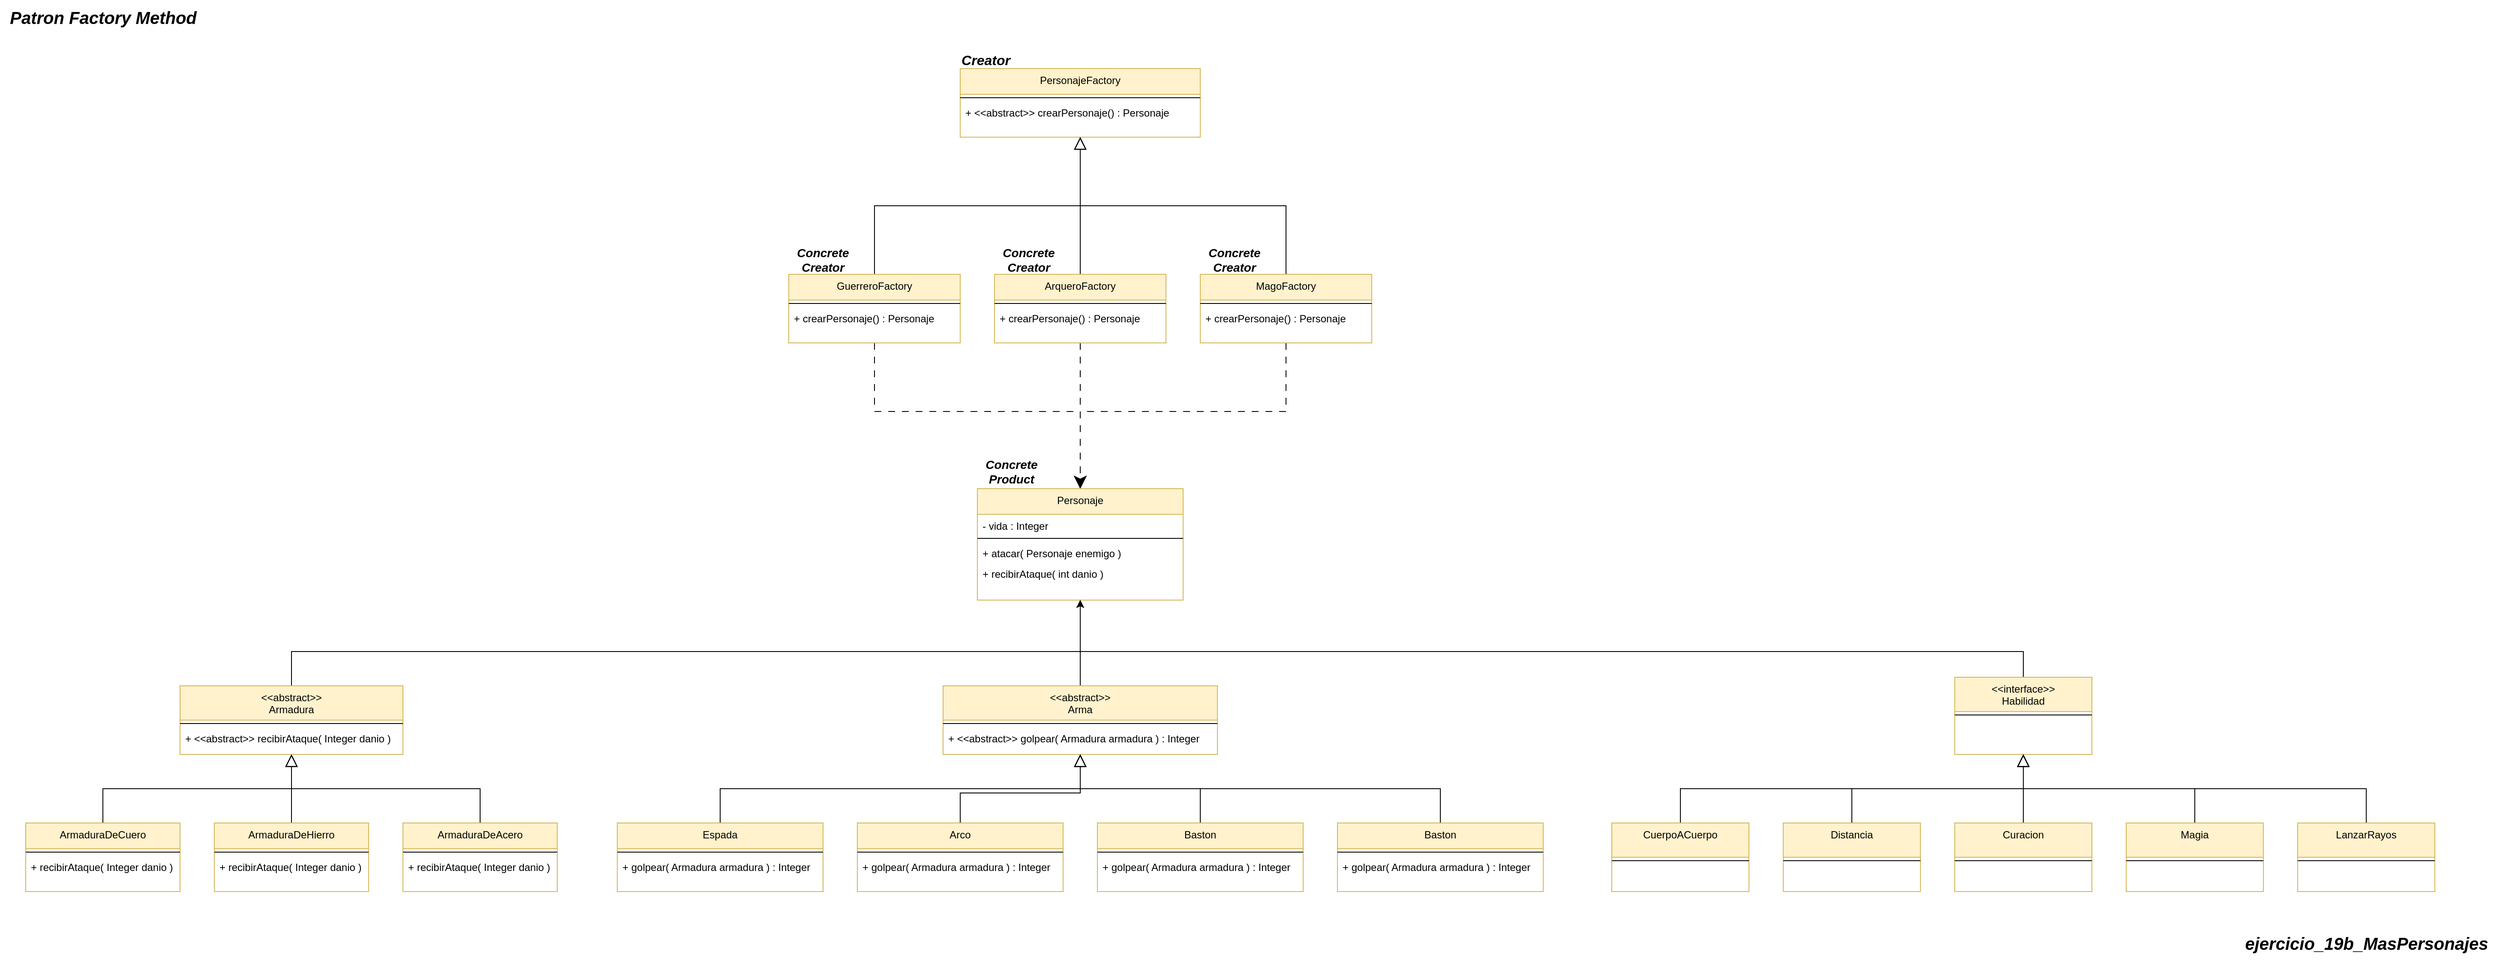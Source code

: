 <mxfile version="24.6.2" type="google">
  <diagram name="Page-1" id="xpqKK-JmUNRoiQJIzbKH">
    <mxGraphModel grid="1" page="1" gridSize="10" guides="1" tooltips="1" connect="1" arrows="1" fold="1" pageScale="1" pageWidth="850" pageHeight="1100" math="0" shadow="0">
      <root>
        <mxCell id="0" />
        <mxCell id="1" parent="0" />
        <mxCell id="nn79CrIw1unvB5zp2tXt-1" value="&lt;span style=&quot;font-size: 20px;&quot;&gt;&lt;b&gt;&lt;i&gt;ejercicio_19b_MasPersonajes&lt;/i&gt;&lt;/b&gt;&lt;/span&gt;" style="text;html=1;align=center;verticalAlign=middle;resizable=0;points=[];autosize=1;strokeColor=none;fillColor=none;" vertex="1" parent="1">
          <mxGeometry x="1045" y="-3360" width="310" height="40" as="geometry" />
        </mxCell>
        <mxCell id="nn79CrIw1unvB5zp2tXt-2" style="edgeStyle=orthogonalEdgeStyle;rounded=0;orthogonalLoop=1;jettySize=auto;html=1;" edge="1" parent="1" source="nn79CrIw1unvB5zp2tXt-3" target="nn79CrIw1unvB5zp2tXt-28">
          <mxGeometry relative="1" as="geometry">
            <Array as="points">
              <mxPoint x="-1220" y="-3680" />
              <mxPoint x="-300" y="-3680" />
            </Array>
          </mxGeometry>
        </mxCell>
        <mxCell id="nn79CrIw1unvB5zp2tXt-3" value="&lt;&lt;abstract&gt;&gt;&#xa;Armadura" style="swimlane;fontStyle=0;align=center;verticalAlign=top;childLayout=stackLayout;horizontal=1;startSize=40;horizontalStack=0;resizeParent=1;resizeLast=0;collapsible=1;marginBottom=0;rounded=0;shadow=0;strokeWidth=1;fillColor=#fff2cc;strokeColor=#d6b656;" vertex="1" parent="1">
          <mxGeometry x="-1350" y="-3640" width="260" height="80" as="geometry">
            <mxRectangle x="110" y="-20" width="160" height="26" as="alternateBounds" />
          </mxGeometry>
        </mxCell>
        <mxCell id="nn79CrIw1unvB5zp2tXt-4" value="" style="line;html=1;strokeWidth=1;align=left;verticalAlign=middle;spacingTop=-1;spacingLeft=3;spacingRight=3;rotatable=0;labelPosition=right;points=[];portConstraint=eastwest;" vertex="1" parent="nn79CrIw1unvB5zp2tXt-3">
          <mxGeometry y="40" width="260" height="8" as="geometry" />
        </mxCell>
        <mxCell id="nn79CrIw1unvB5zp2tXt-5" value="+ &lt;&lt;abstract&gt;&gt; recibirAtaque( Integer danio )&#xa;" style="text;align=left;verticalAlign=top;spacingLeft=4;spacingRight=4;overflow=hidden;rotatable=0;points=[[0,0.5],[1,0.5]];portConstraint=eastwest;rounded=0;shadow=0;html=0;" vertex="1" parent="nn79CrIw1unvB5zp2tXt-3">
          <mxGeometry y="48" width="260" height="24" as="geometry" />
        </mxCell>
        <mxCell id="nn79CrIw1unvB5zp2tXt-6" value="PersonajeFactory" style="swimlane;fontStyle=0;align=center;verticalAlign=top;childLayout=stackLayout;horizontal=1;startSize=30;horizontalStack=0;resizeParent=1;resizeLast=0;collapsible=1;marginBottom=0;rounded=0;shadow=0;strokeWidth=1;fillColor=#fff2cc;strokeColor=#d6b656;" vertex="1" parent="1">
          <mxGeometry x="-440" y="-4360" width="280" height="80" as="geometry">
            <mxRectangle x="110" y="-20" width="160" height="26" as="alternateBounds" />
          </mxGeometry>
        </mxCell>
        <mxCell id="nn79CrIw1unvB5zp2tXt-7" value="" style="line;html=1;strokeWidth=1;align=left;verticalAlign=middle;spacingTop=-1;spacingLeft=3;spacingRight=3;rotatable=0;labelPosition=right;points=[];portConstraint=eastwest;" vertex="1" parent="nn79CrIw1unvB5zp2tXt-6">
          <mxGeometry y="30" width="280" height="8" as="geometry" />
        </mxCell>
        <mxCell id="nn79CrIw1unvB5zp2tXt-8" value="+ &lt;&lt;abstract&gt;&gt; crearPersonaje() : Personaje" style="text;align=left;verticalAlign=top;spacingLeft=4;spacingRight=4;overflow=hidden;rotatable=0;points=[[0,0.5],[1,0.5]];portConstraint=eastwest;rounded=0;shadow=0;html=0;" vertex="1" parent="nn79CrIw1unvB5zp2tXt-6">
          <mxGeometry y="38" width="280" height="24" as="geometry" />
        </mxCell>
        <mxCell id="nn79CrIw1unvB5zp2tXt-9" style="edgeStyle=orthogonalEdgeStyle;rounded=0;orthogonalLoop=1;jettySize=auto;html=1;endSize=12;startSize=12;endArrow=block;endFill=0;" edge="1" parent="1" source="nn79CrIw1unvB5zp2tXt-11" target="nn79CrIw1unvB5zp2tXt-6">
          <mxGeometry relative="1" as="geometry" />
        </mxCell>
        <mxCell id="nn79CrIw1unvB5zp2tXt-10" style="edgeStyle=orthogonalEdgeStyle;rounded=0;orthogonalLoop=1;jettySize=auto;html=1;endSize=12;startSize=12;dashed=1;dashPattern=8 8;" edge="1" parent="1" source="nn79CrIw1unvB5zp2tXt-11" target="nn79CrIw1unvB5zp2tXt-28">
          <mxGeometry relative="1" as="geometry" />
        </mxCell>
        <mxCell id="nn79CrIw1unvB5zp2tXt-11" value="ArqueroFactory" style="swimlane;fontStyle=0;align=center;verticalAlign=top;childLayout=stackLayout;horizontal=1;startSize=30;horizontalStack=0;resizeParent=1;resizeLast=0;collapsible=1;marginBottom=0;rounded=0;shadow=0;strokeWidth=1;fillColor=#fff2cc;strokeColor=#d6b656;" vertex="1" parent="1">
          <mxGeometry x="-400" y="-4120" width="200" height="80" as="geometry">
            <mxRectangle x="110" y="-20" width="160" height="26" as="alternateBounds" />
          </mxGeometry>
        </mxCell>
        <mxCell id="nn79CrIw1unvB5zp2tXt-12" value="" style="line;html=1;strokeWidth=1;align=left;verticalAlign=middle;spacingTop=-1;spacingLeft=3;spacingRight=3;rotatable=0;labelPosition=right;points=[];portConstraint=eastwest;" vertex="1" parent="nn79CrIw1unvB5zp2tXt-11">
          <mxGeometry y="30" width="200" height="8" as="geometry" />
        </mxCell>
        <mxCell id="nn79CrIw1unvB5zp2tXt-13" value="+ crearPersonaje() : Personaje" style="text;align=left;verticalAlign=top;spacingLeft=4;spacingRight=4;overflow=hidden;rotatable=0;points=[[0,0.5],[1,0.5]];portConstraint=eastwest;rounded=0;shadow=0;html=0;" vertex="1" parent="nn79CrIw1unvB5zp2tXt-11">
          <mxGeometry y="38" width="200" height="24" as="geometry" />
        </mxCell>
        <mxCell id="nn79CrIw1unvB5zp2tXt-14" value="&lt;b&gt;&lt;i&gt;&lt;font style=&quot;font-size: 16px;&quot;&gt;Creator&lt;/font&gt;&lt;/i&gt;&lt;/b&gt;" style="text;html=1;align=center;verticalAlign=middle;whiteSpace=wrap;rounded=0;fontSize=14;" vertex="1" parent="1">
          <mxGeometry x="-440" y="-4380" width="60" height="20" as="geometry" />
        </mxCell>
        <mxCell id="nn79CrIw1unvB5zp2tXt-15" value="&lt;b&gt;&lt;i&gt;Concrete Creator&lt;/i&gt;&lt;/b&gt;" style="text;html=1;align=center;verticalAlign=middle;whiteSpace=wrap;rounded=0;fontSize=14;" vertex="1" parent="1">
          <mxGeometry x="-400" y="-4155" width="80" height="35" as="geometry" />
        </mxCell>
        <mxCell id="nn79CrIw1unvB5zp2tXt-16" style="edgeStyle=orthogonalEdgeStyle;rounded=0;orthogonalLoop=1;jettySize=auto;html=1;endSize=12;startSize=12;endArrow=block;endFill=0;" edge="1" parent="1" source="nn79CrIw1unvB5zp2tXt-18" target="nn79CrIw1unvB5zp2tXt-6">
          <mxGeometry relative="1" as="geometry">
            <Array as="points">
              <mxPoint x="-540" y="-4200" />
              <mxPoint x="-300" y="-4200" />
            </Array>
          </mxGeometry>
        </mxCell>
        <mxCell id="nn79CrIw1unvB5zp2tXt-17" style="edgeStyle=orthogonalEdgeStyle;rounded=0;orthogonalLoop=1;jettySize=auto;html=1;endSize=12;startSize=12;dashed=1;dashPattern=8 8;" edge="1" parent="1" source="nn79CrIw1unvB5zp2tXt-18" target="nn79CrIw1unvB5zp2tXt-28">
          <mxGeometry relative="1" as="geometry">
            <Array as="points">
              <mxPoint x="-540" y="-3960" />
              <mxPoint x="-300" y="-3960" />
            </Array>
          </mxGeometry>
        </mxCell>
        <mxCell id="nn79CrIw1unvB5zp2tXt-18" value="GuerreroFactory" style="swimlane;fontStyle=0;align=center;verticalAlign=top;childLayout=stackLayout;horizontal=1;startSize=30;horizontalStack=0;resizeParent=1;resizeLast=0;collapsible=1;marginBottom=0;rounded=0;shadow=0;strokeWidth=1;fillColor=#fff2cc;strokeColor=#d6b656;" vertex="1" parent="1">
          <mxGeometry x="-640" y="-4120" width="200" height="80" as="geometry">
            <mxRectangle x="110" y="-20" width="160" height="26" as="alternateBounds" />
          </mxGeometry>
        </mxCell>
        <mxCell id="nn79CrIw1unvB5zp2tXt-19" value="" style="line;html=1;strokeWidth=1;align=left;verticalAlign=middle;spacingTop=-1;spacingLeft=3;spacingRight=3;rotatable=0;labelPosition=right;points=[];portConstraint=eastwest;" vertex="1" parent="nn79CrIw1unvB5zp2tXt-18">
          <mxGeometry y="30" width="200" height="8" as="geometry" />
        </mxCell>
        <mxCell id="nn79CrIw1unvB5zp2tXt-20" value="+ crearPersonaje() : Personaje" style="text;align=left;verticalAlign=top;spacingLeft=4;spacingRight=4;overflow=hidden;rotatable=0;points=[[0,0.5],[1,0.5]];portConstraint=eastwest;rounded=0;shadow=0;html=0;" vertex="1" parent="nn79CrIw1unvB5zp2tXt-18">
          <mxGeometry y="38" width="200" height="24" as="geometry" />
        </mxCell>
        <mxCell id="nn79CrIw1unvB5zp2tXt-21" style="edgeStyle=orthogonalEdgeStyle;rounded=0;orthogonalLoop=1;jettySize=auto;html=1;endSize=12;startSize=12;endArrow=block;endFill=0;" edge="1" parent="1" source="nn79CrIw1unvB5zp2tXt-23" target="nn79CrIw1unvB5zp2tXt-6">
          <mxGeometry relative="1" as="geometry">
            <Array as="points">
              <mxPoint x="-60" y="-4200" />
              <mxPoint x="-300" y="-4200" />
            </Array>
          </mxGeometry>
        </mxCell>
        <mxCell id="nn79CrIw1unvB5zp2tXt-22" style="edgeStyle=orthogonalEdgeStyle;rounded=0;orthogonalLoop=1;jettySize=auto;html=1;endSize=12;startSize=12;dashed=1;dashPattern=8 8;" edge="1" parent="1" source="nn79CrIw1unvB5zp2tXt-23" target="nn79CrIw1unvB5zp2tXt-28">
          <mxGeometry relative="1" as="geometry">
            <Array as="points">
              <mxPoint x="-60" y="-3960" />
              <mxPoint x="-300" y="-3960" />
            </Array>
          </mxGeometry>
        </mxCell>
        <mxCell id="nn79CrIw1unvB5zp2tXt-23" value="MagoFactory" style="swimlane;fontStyle=0;align=center;verticalAlign=top;childLayout=stackLayout;horizontal=1;startSize=30;horizontalStack=0;resizeParent=1;resizeLast=0;collapsible=1;marginBottom=0;rounded=0;shadow=0;strokeWidth=1;fillColor=#fff2cc;strokeColor=#d6b656;" vertex="1" parent="1">
          <mxGeometry x="-160" y="-4120" width="200" height="80" as="geometry">
            <mxRectangle x="110" y="-20" width="160" height="26" as="alternateBounds" />
          </mxGeometry>
        </mxCell>
        <mxCell id="nn79CrIw1unvB5zp2tXt-24" value="" style="line;html=1;strokeWidth=1;align=left;verticalAlign=middle;spacingTop=-1;spacingLeft=3;spacingRight=3;rotatable=0;labelPosition=right;points=[];portConstraint=eastwest;" vertex="1" parent="nn79CrIw1unvB5zp2tXt-23">
          <mxGeometry y="30" width="200" height="8" as="geometry" />
        </mxCell>
        <mxCell id="nn79CrIw1unvB5zp2tXt-25" value="+ crearPersonaje() : Personaje" style="text;align=left;verticalAlign=top;spacingLeft=4;spacingRight=4;overflow=hidden;rotatable=0;points=[[0,0.5],[1,0.5]];portConstraint=eastwest;rounded=0;shadow=0;html=0;" vertex="1" parent="nn79CrIw1unvB5zp2tXt-23">
          <mxGeometry y="38" width="200" height="24" as="geometry" />
        </mxCell>
        <mxCell id="nn79CrIw1unvB5zp2tXt-26" value="&lt;b&gt;&lt;i&gt;Concrete Creator&lt;/i&gt;&lt;/b&gt;" style="text;html=1;align=center;verticalAlign=middle;whiteSpace=wrap;rounded=0;fontSize=14;" vertex="1" parent="1">
          <mxGeometry x="-640" y="-4155" width="80" height="35" as="geometry" />
        </mxCell>
        <mxCell id="nn79CrIw1unvB5zp2tXt-27" value="&lt;b&gt;&lt;i&gt;Concrete Creator&lt;/i&gt;&lt;/b&gt;" style="text;html=1;align=center;verticalAlign=middle;whiteSpace=wrap;rounded=0;fontSize=14;" vertex="1" parent="1">
          <mxGeometry x="-160" y="-4155" width="80" height="35" as="geometry" />
        </mxCell>
        <mxCell id="nn79CrIw1unvB5zp2tXt-28" value="Personaje" style="swimlane;fontStyle=0;align=center;verticalAlign=top;childLayout=stackLayout;horizontal=1;startSize=30;horizontalStack=0;resizeParent=1;resizeLast=0;collapsible=1;marginBottom=0;rounded=0;shadow=0;strokeWidth=1;fillColor=#fff2cc;strokeColor=#d6b656;" vertex="1" parent="1">
          <mxGeometry x="-420" y="-3870" width="240" height="130" as="geometry">
            <mxRectangle x="110" y="-20" width="160" height="26" as="alternateBounds" />
          </mxGeometry>
        </mxCell>
        <mxCell id="nn79CrIw1unvB5zp2tXt-29" value="- vida : Integer" style="text;align=left;verticalAlign=top;spacingLeft=4;spacingRight=4;overflow=hidden;rotatable=0;points=[[0,0.5],[1,0.5]];portConstraint=eastwest;rounded=0;shadow=0;html=0;" vertex="1" parent="nn79CrIw1unvB5zp2tXt-28">
          <mxGeometry y="30" width="240" height="24" as="geometry" />
        </mxCell>
        <mxCell id="nn79CrIw1unvB5zp2tXt-30" value="" style="line;html=1;strokeWidth=1;align=left;verticalAlign=middle;spacingTop=-1;spacingLeft=3;spacingRight=3;rotatable=0;labelPosition=right;points=[];portConstraint=eastwest;" vertex="1" parent="nn79CrIw1unvB5zp2tXt-28">
          <mxGeometry y="54" width="240" height="8" as="geometry" />
        </mxCell>
        <mxCell id="nn79CrIw1unvB5zp2tXt-31" value="+ atacar( Personaje enemigo )&#xa;" style="text;align=left;verticalAlign=top;spacingLeft=4;spacingRight=4;overflow=hidden;rotatable=0;points=[[0,0.5],[1,0.5]];portConstraint=eastwest;rounded=0;shadow=0;html=0;" vertex="1" parent="nn79CrIw1unvB5zp2tXt-28">
          <mxGeometry y="62" width="240" height="24" as="geometry" />
        </mxCell>
        <mxCell id="nn79CrIw1unvB5zp2tXt-32" value="+ recibirAtaque( int danio )" style="text;align=left;verticalAlign=top;spacingLeft=4;spacingRight=4;overflow=hidden;rotatable=0;points=[[0,0.5],[1,0.5]];portConstraint=eastwest;rounded=0;shadow=0;html=0;" vertex="1" parent="nn79CrIw1unvB5zp2tXt-28">
          <mxGeometry y="86" width="240" height="24" as="geometry" />
        </mxCell>
        <mxCell id="nn79CrIw1unvB5zp2tXt-33" value="&lt;b&gt;&lt;i&gt;Concrete Product&lt;/i&gt;&lt;/b&gt;" style="text;html=1;align=center;verticalAlign=middle;whiteSpace=wrap;rounded=0;fontSize=14;" vertex="1" parent="1">
          <mxGeometry x="-420" y="-3910" width="80" height="40" as="geometry" />
        </mxCell>
        <mxCell id="nn79CrIw1unvB5zp2tXt-34" style="edgeStyle=orthogonalEdgeStyle;rounded=0;orthogonalLoop=1;jettySize=auto;html=1;endSize=12;startSize=12;endArrow=block;endFill=0;" edge="1" parent="1" source="nn79CrIw1unvB5zp2tXt-35">
          <mxGeometry relative="1" as="geometry">
            <mxPoint x="-1220" y="-3560" as="targetPoint" />
            <Array as="points">
              <mxPoint x="-1440" y="-3520" />
              <mxPoint x="-1220" y="-3520" />
            </Array>
          </mxGeometry>
        </mxCell>
        <mxCell id="nn79CrIw1unvB5zp2tXt-35" value="ArmaduraDeCuero" style="swimlane;fontStyle=0;align=center;verticalAlign=top;childLayout=stackLayout;horizontal=1;startSize=30;horizontalStack=0;resizeParent=1;resizeLast=0;collapsible=1;marginBottom=0;rounded=0;shadow=0;strokeWidth=1;fillColor=#fff2cc;strokeColor=#d6b656;" vertex="1" parent="1">
          <mxGeometry x="-1530" y="-3480" width="180" height="80" as="geometry">
            <mxRectangle x="110" y="-20" width="160" height="26" as="alternateBounds" />
          </mxGeometry>
        </mxCell>
        <mxCell id="nn79CrIw1unvB5zp2tXt-36" value="" style="line;html=1;strokeWidth=1;align=left;verticalAlign=middle;spacingTop=-1;spacingLeft=3;spacingRight=3;rotatable=0;labelPosition=right;points=[];portConstraint=eastwest;" vertex="1" parent="nn79CrIw1unvB5zp2tXt-35">
          <mxGeometry y="30" width="180" height="8" as="geometry" />
        </mxCell>
        <mxCell id="nn79CrIw1unvB5zp2tXt-37" value="+ recibirAtaque( Integer danio )" style="text;align=left;verticalAlign=top;spacingLeft=4;spacingRight=4;overflow=hidden;rotatable=0;points=[[0,0.5],[1,0.5]];portConstraint=eastwest;rounded=0;shadow=0;html=0;" vertex="1" parent="nn79CrIw1unvB5zp2tXt-35">
          <mxGeometry y="38" width="180" height="24" as="geometry" />
        </mxCell>
        <mxCell id="nn79CrIw1unvB5zp2tXt-38" style="edgeStyle=orthogonalEdgeStyle;rounded=0;orthogonalLoop=1;jettySize=auto;html=1;endSize=12;startSize=12;endArrow=block;endFill=0;" edge="1" parent="1" source="nn79CrIw1unvB5zp2tXt-39">
          <mxGeometry relative="1" as="geometry">
            <mxPoint x="-1220" y="-3560" as="targetPoint" />
          </mxGeometry>
        </mxCell>
        <mxCell id="nn79CrIw1unvB5zp2tXt-39" value="ArmaduraDeHierro" style="swimlane;fontStyle=0;align=center;verticalAlign=top;childLayout=stackLayout;horizontal=1;startSize=30;horizontalStack=0;resizeParent=1;resizeLast=0;collapsible=1;marginBottom=0;rounded=0;shadow=0;strokeWidth=1;fillColor=#fff2cc;strokeColor=#d6b656;" vertex="1" parent="1">
          <mxGeometry x="-1310" y="-3480" width="180" height="80" as="geometry">
            <mxRectangle x="110" y="-20" width="160" height="26" as="alternateBounds" />
          </mxGeometry>
        </mxCell>
        <mxCell id="nn79CrIw1unvB5zp2tXt-40" value="" style="line;html=1;strokeWidth=1;align=left;verticalAlign=middle;spacingTop=-1;spacingLeft=3;spacingRight=3;rotatable=0;labelPosition=right;points=[];portConstraint=eastwest;" vertex="1" parent="nn79CrIw1unvB5zp2tXt-39">
          <mxGeometry y="30" width="180" height="8" as="geometry" />
        </mxCell>
        <mxCell id="nn79CrIw1unvB5zp2tXt-41" value="+ recibirAtaque( Integer danio )" style="text;align=left;verticalAlign=top;spacingLeft=4;spacingRight=4;overflow=hidden;rotatable=0;points=[[0,0.5],[1,0.5]];portConstraint=eastwest;rounded=0;shadow=0;html=0;" vertex="1" parent="nn79CrIw1unvB5zp2tXt-39">
          <mxGeometry y="38" width="180" height="24" as="geometry" />
        </mxCell>
        <mxCell id="nn79CrIw1unvB5zp2tXt-42" style="edgeStyle=orthogonalEdgeStyle;rounded=0;orthogonalLoop=1;jettySize=auto;html=1;endSize=12;startSize=12;endArrow=block;endFill=0;" edge="1" parent="1" source="nn79CrIw1unvB5zp2tXt-43">
          <mxGeometry relative="1" as="geometry">
            <mxPoint x="-1220" y="-3560" as="targetPoint" />
            <Array as="points">
              <mxPoint x="-1000" y="-3520" />
              <mxPoint x="-1220" y="-3520" />
            </Array>
          </mxGeometry>
        </mxCell>
        <mxCell id="nn79CrIw1unvB5zp2tXt-43" value="ArmaduraDeAcero" style="swimlane;fontStyle=0;align=center;verticalAlign=top;childLayout=stackLayout;horizontal=1;startSize=30;horizontalStack=0;resizeParent=1;resizeLast=0;collapsible=1;marginBottom=0;rounded=0;shadow=0;strokeWidth=1;fillColor=#fff2cc;strokeColor=#d6b656;" vertex="1" parent="1">
          <mxGeometry x="-1090" y="-3480" width="180" height="80" as="geometry">
            <mxRectangle x="110" y="-20" width="160" height="26" as="alternateBounds" />
          </mxGeometry>
        </mxCell>
        <mxCell id="nn79CrIw1unvB5zp2tXt-44" value="" style="line;html=1;strokeWidth=1;align=left;verticalAlign=middle;spacingTop=-1;spacingLeft=3;spacingRight=3;rotatable=0;labelPosition=right;points=[];portConstraint=eastwest;" vertex="1" parent="nn79CrIw1unvB5zp2tXt-43">
          <mxGeometry y="30" width="180" height="8" as="geometry" />
        </mxCell>
        <mxCell id="nn79CrIw1unvB5zp2tXt-45" value="+ recibirAtaque( Integer danio )" style="text;align=left;verticalAlign=top;spacingLeft=4;spacingRight=4;overflow=hidden;rotatable=0;points=[[0,0.5],[1,0.5]];portConstraint=eastwest;rounded=0;shadow=0;html=0;" vertex="1" parent="nn79CrIw1unvB5zp2tXt-43">
          <mxGeometry y="38" width="180" height="24" as="geometry" />
        </mxCell>
        <mxCell id="nn79CrIw1unvB5zp2tXt-46" style="edgeStyle=orthogonalEdgeStyle;rounded=0;orthogonalLoop=1;jettySize=auto;html=1;" edge="1" parent="1" source="nn79CrIw1unvB5zp2tXt-47" target="nn79CrIw1unvB5zp2tXt-28">
          <mxGeometry relative="1" as="geometry" />
        </mxCell>
        <mxCell id="nn79CrIw1unvB5zp2tXt-47" value="&lt;&lt;abstract&gt;&gt;&#xa;Arma" style="swimlane;fontStyle=0;align=center;verticalAlign=top;childLayout=stackLayout;horizontal=1;startSize=40;horizontalStack=0;resizeParent=1;resizeLast=0;collapsible=1;marginBottom=0;rounded=0;shadow=0;strokeWidth=1;fillColor=#fff2cc;strokeColor=#d6b656;" vertex="1" parent="1">
          <mxGeometry x="-460" y="-3640" width="320" height="80" as="geometry">
            <mxRectangle x="110" y="-20" width="160" height="26" as="alternateBounds" />
          </mxGeometry>
        </mxCell>
        <mxCell id="nn79CrIw1unvB5zp2tXt-48" value="" style="line;html=1;strokeWidth=1;align=left;verticalAlign=middle;spacingTop=-1;spacingLeft=3;spacingRight=3;rotatable=0;labelPosition=right;points=[];portConstraint=eastwest;" vertex="1" parent="nn79CrIw1unvB5zp2tXt-47">
          <mxGeometry y="40" width="320" height="8" as="geometry" />
        </mxCell>
        <mxCell id="nn79CrIw1unvB5zp2tXt-49" value="+ &lt;&lt;abstract&gt;&gt; golpear( Armadura armadura ) : Integer" style="text;align=left;verticalAlign=top;spacingLeft=4;spacingRight=4;overflow=hidden;rotatable=0;points=[[0,0.5],[1,0.5]];portConstraint=eastwest;rounded=0;shadow=0;html=0;" vertex="1" parent="nn79CrIw1unvB5zp2tXt-47">
          <mxGeometry y="48" width="320" height="24" as="geometry" />
        </mxCell>
        <mxCell id="nn79CrIw1unvB5zp2tXt-50" style="edgeStyle=orthogonalEdgeStyle;rounded=0;orthogonalLoop=1;jettySize=auto;html=1;endSize=12;startSize=12;endArrow=block;endFill=0;" edge="1" parent="1" source="nn79CrIw1unvB5zp2tXt-51" target="nn79CrIw1unvB5zp2tXt-47">
          <mxGeometry relative="1" as="geometry">
            <Array as="points">
              <mxPoint x="-720" y="-3520" />
              <mxPoint x="-300" y="-3520" />
            </Array>
          </mxGeometry>
        </mxCell>
        <mxCell id="nn79CrIw1unvB5zp2tXt-51" value="Espada" style="swimlane;fontStyle=0;align=center;verticalAlign=top;childLayout=stackLayout;horizontal=1;startSize=30;horizontalStack=0;resizeParent=1;resizeLast=0;collapsible=1;marginBottom=0;rounded=0;shadow=0;strokeWidth=1;fillColor=#fff2cc;strokeColor=#d6b656;" vertex="1" parent="1">
          <mxGeometry x="-840" y="-3480" width="240" height="80" as="geometry">
            <mxRectangle x="110" y="-20" width="160" height="26" as="alternateBounds" />
          </mxGeometry>
        </mxCell>
        <mxCell id="nn79CrIw1unvB5zp2tXt-52" value="" style="line;html=1;strokeWidth=1;align=left;verticalAlign=middle;spacingTop=-1;spacingLeft=3;spacingRight=3;rotatable=0;labelPosition=right;points=[];portConstraint=eastwest;" vertex="1" parent="nn79CrIw1unvB5zp2tXt-51">
          <mxGeometry y="30" width="240" height="8" as="geometry" />
        </mxCell>
        <mxCell id="nn79CrIw1unvB5zp2tXt-53" value="+ golpear( Armadura armadura ) : Integer" style="text;align=left;verticalAlign=top;spacingLeft=4;spacingRight=4;overflow=hidden;rotatable=0;points=[[0,0.5],[1,0.5]];portConstraint=eastwest;rounded=0;shadow=0;html=0;" vertex="1" parent="nn79CrIw1unvB5zp2tXt-51">
          <mxGeometry y="38" width="240" height="24" as="geometry" />
        </mxCell>
        <mxCell id="nn79CrIw1unvB5zp2tXt-54" style="edgeStyle=orthogonalEdgeStyle;rounded=0;orthogonalLoop=1;jettySize=auto;html=1;endSize=12;startSize=12;endArrow=block;endFill=0;" edge="1" parent="1" source="nn79CrIw1unvB5zp2tXt-55" target="nn79CrIw1unvB5zp2tXt-47">
          <mxGeometry relative="1" as="geometry" />
        </mxCell>
        <mxCell id="nn79CrIw1unvB5zp2tXt-55" value="Arco" style="swimlane;fontStyle=0;align=center;verticalAlign=top;childLayout=stackLayout;horizontal=1;startSize=30;horizontalStack=0;resizeParent=1;resizeLast=0;collapsible=1;marginBottom=0;rounded=0;shadow=0;strokeWidth=1;fillColor=#fff2cc;strokeColor=#d6b656;" vertex="1" parent="1">
          <mxGeometry x="-560" y="-3480" width="240" height="80" as="geometry">
            <mxRectangle x="110" y="-20" width="160" height="26" as="alternateBounds" />
          </mxGeometry>
        </mxCell>
        <mxCell id="nn79CrIw1unvB5zp2tXt-56" value="" style="line;html=1;strokeWidth=1;align=left;verticalAlign=middle;spacingTop=-1;spacingLeft=3;spacingRight=3;rotatable=0;labelPosition=right;points=[];portConstraint=eastwest;" vertex="1" parent="nn79CrIw1unvB5zp2tXt-55">
          <mxGeometry y="30" width="240" height="8" as="geometry" />
        </mxCell>
        <mxCell id="nn79CrIw1unvB5zp2tXt-57" value="+ golpear( Armadura armadura ) : Integer" style="text;align=left;verticalAlign=top;spacingLeft=4;spacingRight=4;overflow=hidden;rotatable=0;points=[[0,0.5],[1,0.5]];portConstraint=eastwest;rounded=0;shadow=0;html=0;" vertex="1" parent="nn79CrIw1unvB5zp2tXt-55">
          <mxGeometry y="38" width="240" height="24" as="geometry" />
        </mxCell>
        <mxCell id="nn79CrIw1unvB5zp2tXt-58" style="edgeStyle=orthogonalEdgeStyle;rounded=0;orthogonalLoop=1;jettySize=auto;html=1;endSize=12;startSize=12;endArrow=block;endFill=0;" edge="1" parent="1" source="nn79CrIw1unvB5zp2tXt-59" target="nn79CrIw1unvB5zp2tXt-47">
          <mxGeometry relative="1" as="geometry">
            <Array as="points">
              <mxPoint x="-160" y="-3520" />
              <mxPoint x="-300" y="-3520" />
            </Array>
          </mxGeometry>
        </mxCell>
        <mxCell id="nn79CrIw1unvB5zp2tXt-59" value="Baston" style="swimlane;fontStyle=0;align=center;verticalAlign=top;childLayout=stackLayout;horizontal=1;startSize=30;horizontalStack=0;resizeParent=1;resizeLast=0;collapsible=1;marginBottom=0;rounded=0;shadow=0;strokeWidth=1;fillColor=#fff2cc;strokeColor=#d6b656;" vertex="1" parent="1">
          <mxGeometry x="-280" y="-3480" width="240" height="80" as="geometry">
            <mxRectangle x="110" y="-20" width="160" height="26" as="alternateBounds" />
          </mxGeometry>
        </mxCell>
        <mxCell id="nn79CrIw1unvB5zp2tXt-60" value="" style="line;html=1;strokeWidth=1;align=left;verticalAlign=middle;spacingTop=-1;spacingLeft=3;spacingRight=3;rotatable=0;labelPosition=right;points=[];portConstraint=eastwest;" vertex="1" parent="nn79CrIw1unvB5zp2tXt-59">
          <mxGeometry y="30" width="240" height="8" as="geometry" />
        </mxCell>
        <mxCell id="nn79CrIw1unvB5zp2tXt-61" value="+ golpear( Armadura armadura ) : Integer" style="text;align=left;verticalAlign=top;spacingLeft=4;spacingRight=4;overflow=hidden;rotatable=0;points=[[0,0.5],[1,0.5]];portConstraint=eastwest;rounded=0;shadow=0;html=0;" vertex="1" parent="nn79CrIw1unvB5zp2tXt-59">
          <mxGeometry y="38" width="240" height="24" as="geometry" />
        </mxCell>
        <mxCell id="nn79CrIw1unvB5zp2tXt-62" style="edgeStyle=orthogonalEdgeStyle;rounded=0;orthogonalLoop=1;jettySize=auto;html=1;" edge="1" parent="1" source="nn79CrIw1unvB5zp2tXt-63" target="nn79CrIw1unvB5zp2tXt-28">
          <mxGeometry relative="1" as="geometry">
            <Array as="points">
              <mxPoint x="800" y="-3680" />
              <mxPoint x="-300" y="-3680" />
            </Array>
          </mxGeometry>
        </mxCell>
        <mxCell id="nn79CrIw1unvB5zp2tXt-63" value="&lt;&lt;interface&gt;&gt;&#xa;Habilidad" style="swimlane;fontStyle=0;align=center;verticalAlign=top;childLayout=stackLayout;horizontal=1;startSize=40;horizontalStack=0;resizeParent=1;resizeLast=0;collapsible=1;marginBottom=0;rounded=0;shadow=0;strokeWidth=1;fillColor=#fff2cc;strokeColor=#d6b656;" vertex="1" parent="1">
          <mxGeometry x="720" y="-3650" width="160" height="90" as="geometry">
            <mxRectangle x="110" y="-20" width="160" height="26" as="alternateBounds" />
          </mxGeometry>
        </mxCell>
        <mxCell id="nn79CrIw1unvB5zp2tXt-64" value="" style="line;html=1;strokeWidth=1;align=left;verticalAlign=middle;spacingTop=-1;spacingLeft=3;spacingRight=3;rotatable=0;labelPosition=right;points=[];portConstraint=eastwest;" vertex="1" parent="nn79CrIw1unvB5zp2tXt-63">
          <mxGeometry y="40" width="160" height="8" as="geometry" />
        </mxCell>
        <mxCell id="nn79CrIw1unvB5zp2tXt-65" style="edgeStyle=orthogonalEdgeStyle;rounded=0;orthogonalLoop=1;jettySize=auto;html=1;endSize=12;startSize=12;endArrow=block;endFill=0;" edge="1" parent="1" source="nn79CrIw1unvB5zp2tXt-66" target="nn79CrIw1unvB5zp2tXt-63">
          <mxGeometry relative="1" as="geometry">
            <Array as="points">
              <mxPoint x="400" y="-3520" />
              <mxPoint x="800" y="-3520" />
            </Array>
          </mxGeometry>
        </mxCell>
        <mxCell id="nn79CrIw1unvB5zp2tXt-66" value="CuerpoACuerpo" style="swimlane;fontStyle=0;align=center;verticalAlign=top;childLayout=stackLayout;horizontal=1;startSize=40;horizontalStack=0;resizeParent=1;resizeLast=0;collapsible=1;marginBottom=0;rounded=0;shadow=0;strokeWidth=1;fillColor=#fff2cc;strokeColor=#d6b656;" vertex="1" parent="1">
          <mxGeometry x="320" y="-3480" width="160" height="80" as="geometry">
            <mxRectangle x="110" y="-20" width="160" height="26" as="alternateBounds" />
          </mxGeometry>
        </mxCell>
        <mxCell id="nn79CrIw1unvB5zp2tXt-67" value="" style="line;html=1;strokeWidth=1;align=left;verticalAlign=middle;spacingTop=-1;spacingLeft=3;spacingRight=3;rotatable=0;labelPosition=right;points=[];portConstraint=eastwest;" vertex="1" parent="nn79CrIw1unvB5zp2tXt-66">
          <mxGeometry y="40" width="160" height="8" as="geometry" />
        </mxCell>
        <mxCell id="nn79CrIw1unvB5zp2tXt-68" style="edgeStyle=orthogonalEdgeStyle;rounded=0;orthogonalLoop=1;jettySize=auto;html=1;endSize=12;startSize=12;endArrow=block;endFill=0;" edge="1" parent="1" source="nn79CrIw1unvB5zp2tXt-69" target="nn79CrIw1unvB5zp2tXt-63">
          <mxGeometry relative="1" as="geometry">
            <Array as="points">
              <mxPoint x="600" y="-3520" />
              <mxPoint x="800" y="-3520" />
            </Array>
          </mxGeometry>
        </mxCell>
        <mxCell id="nn79CrIw1unvB5zp2tXt-69" value="Distancia" style="swimlane;fontStyle=0;align=center;verticalAlign=top;childLayout=stackLayout;horizontal=1;startSize=40;horizontalStack=0;resizeParent=1;resizeLast=0;collapsible=1;marginBottom=0;rounded=0;shadow=0;strokeWidth=1;fillColor=#fff2cc;strokeColor=#d6b656;" vertex="1" parent="1">
          <mxGeometry x="520" y="-3480" width="160" height="80" as="geometry">
            <mxRectangle x="110" y="-20" width="160" height="26" as="alternateBounds" />
          </mxGeometry>
        </mxCell>
        <mxCell id="nn79CrIw1unvB5zp2tXt-70" value="" style="line;html=1;strokeWidth=1;align=left;verticalAlign=middle;spacingTop=-1;spacingLeft=3;spacingRight=3;rotatable=0;labelPosition=right;points=[];portConstraint=eastwest;" vertex="1" parent="nn79CrIw1unvB5zp2tXt-69">
          <mxGeometry y="40" width="160" height="8" as="geometry" />
        </mxCell>
        <mxCell id="nn79CrIw1unvB5zp2tXt-71" style="edgeStyle=orthogonalEdgeStyle;rounded=0;orthogonalLoop=1;jettySize=auto;html=1;endSize=12;startSize=12;endArrow=block;endFill=0;" edge="1" parent="1" source="nn79CrIw1unvB5zp2tXt-72" target="nn79CrIw1unvB5zp2tXt-63">
          <mxGeometry relative="1" as="geometry">
            <Array as="points">
              <mxPoint x="800" y="-3530" />
              <mxPoint x="800" y="-3530" />
            </Array>
          </mxGeometry>
        </mxCell>
        <mxCell id="nn79CrIw1unvB5zp2tXt-72" value="Curacion" style="swimlane;fontStyle=0;align=center;verticalAlign=top;childLayout=stackLayout;horizontal=1;startSize=40;horizontalStack=0;resizeParent=1;resizeLast=0;collapsible=1;marginBottom=0;rounded=0;shadow=0;strokeWidth=1;fillColor=#fff2cc;strokeColor=#d6b656;" vertex="1" parent="1">
          <mxGeometry x="720" y="-3480" width="160" height="80" as="geometry">
            <mxRectangle x="110" y="-20" width="160" height="26" as="alternateBounds" />
          </mxGeometry>
        </mxCell>
        <mxCell id="nn79CrIw1unvB5zp2tXt-73" value="" style="line;html=1;strokeWidth=1;align=left;verticalAlign=middle;spacingTop=-1;spacingLeft=3;spacingRight=3;rotatable=0;labelPosition=right;points=[];portConstraint=eastwest;" vertex="1" parent="nn79CrIw1unvB5zp2tXt-72">
          <mxGeometry y="40" width="160" height="8" as="geometry" />
        </mxCell>
        <mxCell id="nn79CrIw1unvB5zp2tXt-74" style="edgeStyle=orthogonalEdgeStyle;rounded=0;orthogonalLoop=1;jettySize=auto;html=1;endSize=12;startSize=12;endArrow=block;endFill=0;" edge="1" parent="1" source="nn79CrIw1unvB5zp2tXt-75" target="nn79CrIw1unvB5zp2tXt-63">
          <mxGeometry relative="1" as="geometry">
            <Array as="points">
              <mxPoint x="1000" y="-3520" />
              <mxPoint x="800" y="-3520" />
            </Array>
          </mxGeometry>
        </mxCell>
        <mxCell id="nn79CrIw1unvB5zp2tXt-75" value="Magia" style="swimlane;fontStyle=0;align=center;verticalAlign=top;childLayout=stackLayout;horizontal=1;startSize=40;horizontalStack=0;resizeParent=1;resizeLast=0;collapsible=1;marginBottom=0;rounded=0;shadow=0;strokeWidth=1;fillColor=#fff2cc;strokeColor=#d6b656;" vertex="1" parent="1">
          <mxGeometry x="920" y="-3480" width="160" height="80" as="geometry">
            <mxRectangle x="110" y="-20" width="160" height="26" as="alternateBounds" />
          </mxGeometry>
        </mxCell>
        <mxCell id="nn79CrIw1unvB5zp2tXt-76" value="" style="line;html=1;strokeWidth=1;align=left;verticalAlign=middle;spacingTop=-1;spacingLeft=3;spacingRight=3;rotatable=0;labelPosition=right;points=[];portConstraint=eastwest;" vertex="1" parent="nn79CrIw1unvB5zp2tXt-75">
          <mxGeometry y="40" width="160" height="8" as="geometry" />
        </mxCell>
        <mxCell id="nn79CrIw1unvB5zp2tXt-77" value="&lt;b style=&quot;&quot;&gt;&lt;i&gt;&lt;font style=&quot;font-size: 20px;&quot;&gt;Patron Factory Method&lt;/font&gt;&lt;/i&gt;&lt;/b&gt;" style="text;html=1;align=center;verticalAlign=middle;resizable=0;points=[];autosize=1;strokeColor=none;fillColor=none;" vertex="1" parent="1">
          <mxGeometry x="-1560" y="-4440" width="240" height="40" as="geometry" />
        </mxCell>
        <mxCell id="nn79CrIw1unvB5zp2tXt-80" style="edgeStyle=orthogonalEdgeStyle;rounded=0;orthogonalLoop=1;jettySize=auto;html=1;endSize=12;startSize=12;endArrow=block;endFill=0;" edge="1" parent="1" source="nn79CrIw1unvB5zp2tXt-78" target="nn79CrIw1unvB5zp2tXt-63">
          <mxGeometry relative="1" as="geometry">
            <Array as="points">
              <mxPoint x="1200" y="-3520" />
              <mxPoint x="800" y="-3520" />
            </Array>
          </mxGeometry>
        </mxCell>
        <mxCell id="nn79CrIw1unvB5zp2tXt-78" value="LanzarRayos" style="swimlane;fontStyle=0;align=center;verticalAlign=top;childLayout=stackLayout;horizontal=1;startSize=40;horizontalStack=0;resizeParent=1;resizeLast=0;collapsible=1;marginBottom=0;rounded=0;shadow=0;strokeWidth=1;fillColor=#fff2cc;strokeColor=#d6b656;" vertex="1" parent="1">
          <mxGeometry x="1120" y="-3480" width="160" height="80" as="geometry">
            <mxRectangle x="110" y="-20" width="160" height="26" as="alternateBounds" />
          </mxGeometry>
        </mxCell>
        <mxCell id="nn79CrIw1unvB5zp2tXt-79" value="" style="line;html=1;strokeWidth=1;align=left;verticalAlign=middle;spacingTop=-1;spacingLeft=3;spacingRight=3;rotatable=0;labelPosition=right;points=[];portConstraint=eastwest;" vertex="1" parent="nn79CrIw1unvB5zp2tXt-78">
          <mxGeometry y="40" width="160" height="8" as="geometry" />
        </mxCell>
        <mxCell id="nn79CrIw1unvB5zp2tXt-91" style="edgeStyle=orthogonalEdgeStyle;rounded=0;orthogonalLoop=1;jettySize=auto;html=1;startSize=12;endSize=12;endArrow=block;endFill=0;" edge="1" parent="1" source="nn79CrIw1unvB5zp2tXt-88" target="nn79CrIw1unvB5zp2tXt-47">
          <mxGeometry relative="1" as="geometry">
            <Array as="points">
              <mxPoint x="120" y="-3520" />
              <mxPoint x="-300" y="-3520" />
            </Array>
          </mxGeometry>
        </mxCell>
        <mxCell id="nn79CrIw1unvB5zp2tXt-88" value="Baston" style="swimlane;fontStyle=0;align=center;verticalAlign=top;childLayout=stackLayout;horizontal=1;startSize=30;horizontalStack=0;resizeParent=1;resizeLast=0;collapsible=1;marginBottom=0;rounded=0;shadow=0;strokeWidth=1;fillColor=#fff2cc;strokeColor=#d6b656;" vertex="1" parent="1">
          <mxGeometry y="-3480" width="240" height="80" as="geometry">
            <mxRectangle x="110" y="-20" width="160" height="26" as="alternateBounds" />
          </mxGeometry>
        </mxCell>
        <mxCell id="nn79CrIw1unvB5zp2tXt-89" value="" style="line;html=1;strokeWidth=1;align=left;verticalAlign=middle;spacingTop=-1;spacingLeft=3;spacingRight=3;rotatable=0;labelPosition=right;points=[];portConstraint=eastwest;" vertex="1" parent="nn79CrIw1unvB5zp2tXt-88">
          <mxGeometry y="30" width="240" height="8" as="geometry" />
        </mxCell>
        <mxCell id="nn79CrIw1unvB5zp2tXt-90" value="+ golpear( Armadura armadura ) : Integer" style="text;align=left;verticalAlign=top;spacingLeft=4;spacingRight=4;overflow=hidden;rotatable=0;points=[[0,0.5],[1,0.5]];portConstraint=eastwest;rounded=0;shadow=0;html=0;" vertex="1" parent="nn79CrIw1unvB5zp2tXt-88">
          <mxGeometry y="38" width="240" height="24" as="geometry" />
        </mxCell>
      </root>
    </mxGraphModel>
  </diagram>
</mxfile>
